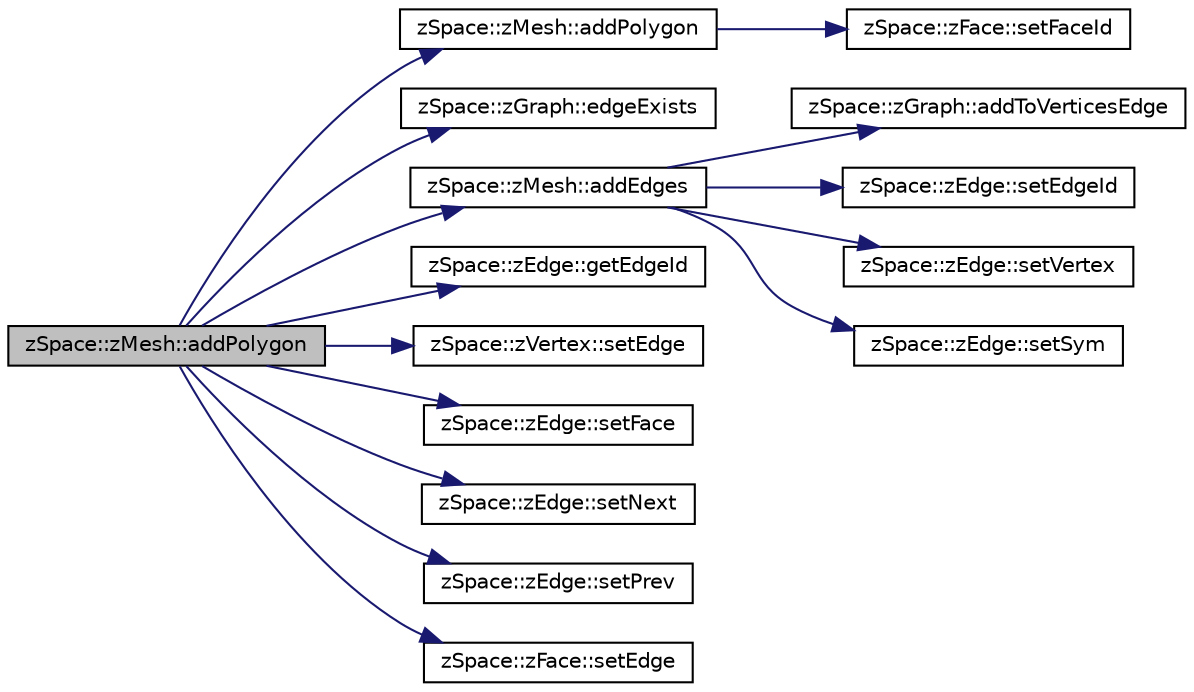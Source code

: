 digraph "zSpace::zMesh::addPolygon"
{
  edge [fontname="Helvetica",fontsize="10",labelfontname="Helvetica",labelfontsize="10"];
  node [fontname="Helvetica",fontsize="10",shape=record];
  rankdir="LR";
  Node47 [label="zSpace::zMesh::addPolygon",height=0.2,width=0.4,color="black", fillcolor="grey75", style="filled", fontcolor="black"];
  Node47 -> Node48 [color="midnightblue",fontsize="10",style="solid",fontname="Helvetica"];
  Node48 [label="zSpace::zMesh::addPolygon",height=0.2,width=0.4,color="black", fillcolor="white", style="filled",URL="$classz_space_1_1z_mesh.html#abb95d78c8893bcc3c37ef5d7241f15a4",tooltip="This method adds a face with null edge pointer to the faces array. "];
  Node48 -> Node49 [color="midnightblue",fontsize="10",style="solid",fontname="Helvetica"];
  Node49 [label="zSpace::zFace::setFaceId",height=0.2,width=0.4,color="black", fillcolor="white", style="filled",URL="$classz_space_1_1z_face.html#a86c38a1ccc49701e0f35eb2c64a13b8a",tooltip="This method sets the faceId of current zFace to the the input value. "];
  Node47 -> Node50 [color="midnightblue",fontsize="10",style="solid",fontname="Helvetica"];
  Node50 [label="zSpace::zGraph::edgeExists",height=0.2,width=0.4,color="black", fillcolor="white", style="filled",URL="$classz_space_1_1z_graph.html#a9c39b6d38d931985c840faa5a86a886c",tooltip="This method detemines if an edge already exists between input vertices. "];
  Node47 -> Node51 [color="midnightblue",fontsize="10",style="solid",fontname="Helvetica"];
  Node51 [label="zSpace::zMesh::addEdges",height=0.2,width=0.4,color="black", fillcolor="white", style="filled",URL="$classz_space_1_1z_mesh.html#ad1defab345c4b6e08269afd38c1b4db3",tooltip="This method adds an edge and its symmetry edge to the edges array. "];
  Node51 -> Node52 [color="midnightblue",fontsize="10",style="solid",fontname="Helvetica"];
  Node52 [label="zSpace::zGraph::addToVerticesEdge",height=0.2,width=0.4,color="black", fillcolor="white", style="filled",URL="$classz_space_1_1z_graph.html#a2fc8a067026f05b77331a484827d7db9",tooltip="This method adds both the half-edges given by input vertex indices to the VerticesEdge Map..."];
  Node51 -> Node53 [color="midnightblue",fontsize="10",style="solid",fontname="Helvetica"];
  Node53 [label="zSpace::zEdge::setEdgeId",height=0.2,width=0.4,color="black", fillcolor="white", style="filled",URL="$classz_space_1_1z_edge.html#a3569f2c4f69d82e27db48867a064d40f",tooltip="This method sets the edgeId of current zEdge to the the input value. "];
  Node51 -> Node54 [color="midnightblue",fontsize="10",style="solid",fontname="Helvetica"];
  Node54 [label="zSpace::zEdge::setVertex",height=0.2,width=0.4,color="black", fillcolor="white", style="filled",URL="$classz_space_1_1z_edge.html#a93530eb3a1da2c02225f30e011db6b7f",tooltip="This method sets the vertex pointed to by the current zEdge to the the input zVertex. "];
  Node51 -> Node55 [color="midnightblue",fontsize="10",style="solid",fontname="Helvetica"];
  Node55 [label="zSpace::zEdge::setSym",height=0.2,width=0.4,color="black", fillcolor="white", style="filled",URL="$classz_space_1_1z_edge.html#a7d1c8dcd2272dff68a7f38a3326e8a7d",tooltip="This method sets the symmetry edge of current zEdge to the the input edge. "];
  Node47 -> Node56 [color="midnightblue",fontsize="10",style="solid",fontname="Helvetica"];
  Node56 [label="zSpace::zEdge::getEdgeId",height=0.2,width=0.4,color="black", fillcolor="white", style="filled",URL="$classz_space_1_1z_edge.html#acd6947ccba055fa6c31d6d386fe68e12",tooltip="This method returns the edgeId of current zEdge. "];
  Node47 -> Node57 [color="midnightblue",fontsize="10",style="solid",fontname="Helvetica"];
  Node57 [label="zSpace::zVertex::setEdge",height=0.2,width=0.4,color="black", fillcolor="white", style="filled",URL="$classz_space_1_1z_vertex.html#a5fdd172f3ae9dcb71b720574f05ca037",tooltip="This method sets the associated edge of current zVertex to the the input edge. "];
  Node47 -> Node58 [color="midnightblue",fontsize="10",style="solid",fontname="Helvetica"];
  Node58 [label="zSpace::zEdge::setFace",height=0.2,width=0.4,color="black", fillcolor="white", style="filled",URL="$classz_space_1_1z_edge.html#a7e75a5d8239e9ffc5e5f3104db769519",tooltip="This method sets the face pointed to by the current zEdge to the the input zFace. ..."];
  Node47 -> Node59 [color="midnightblue",fontsize="10",style="solid",fontname="Helvetica"];
  Node59 [label="zSpace::zEdge::setNext",height=0.2,width=0.4,color="black", fillcolor="white", style="filled",URL="$classz_space_1_1z_edge.html#a5998712a83b56abd65880f3125f0d3c9",tooltip="This method sets the next edge of current zEdge to the the input edge. "];
  Node47 -> Node60 [color="midnightblue",fontsize="10",style="solid",fontname="Helvetica"];
  Node60 [label="zSpace::zEdge::setPrev",height=0.2,width=0.4,color="black", fillcolor="white", style="filled",URL="$classz_space_1_1z_edge.html#af97abc7295676b01bc278123c86ba0b9",tooltip="This method sets the previous edge of current zEdge to the the input edge. "];
  Node47 -> Node61 [color="midnightblue",fontsize="10",style="solid",fontname="Helvetica"];
  Node61 [label="zSpace::zFace::setEdge",height=0.2,width=0.4,color="black", fillcolor="white", style="filled",URL="$classz_space_1_1z_face.html#a3701746b7939f7e780ed042bad050ad7",tooltip="This method sets the associated edge of current zFace to the the input edge. "];
}
